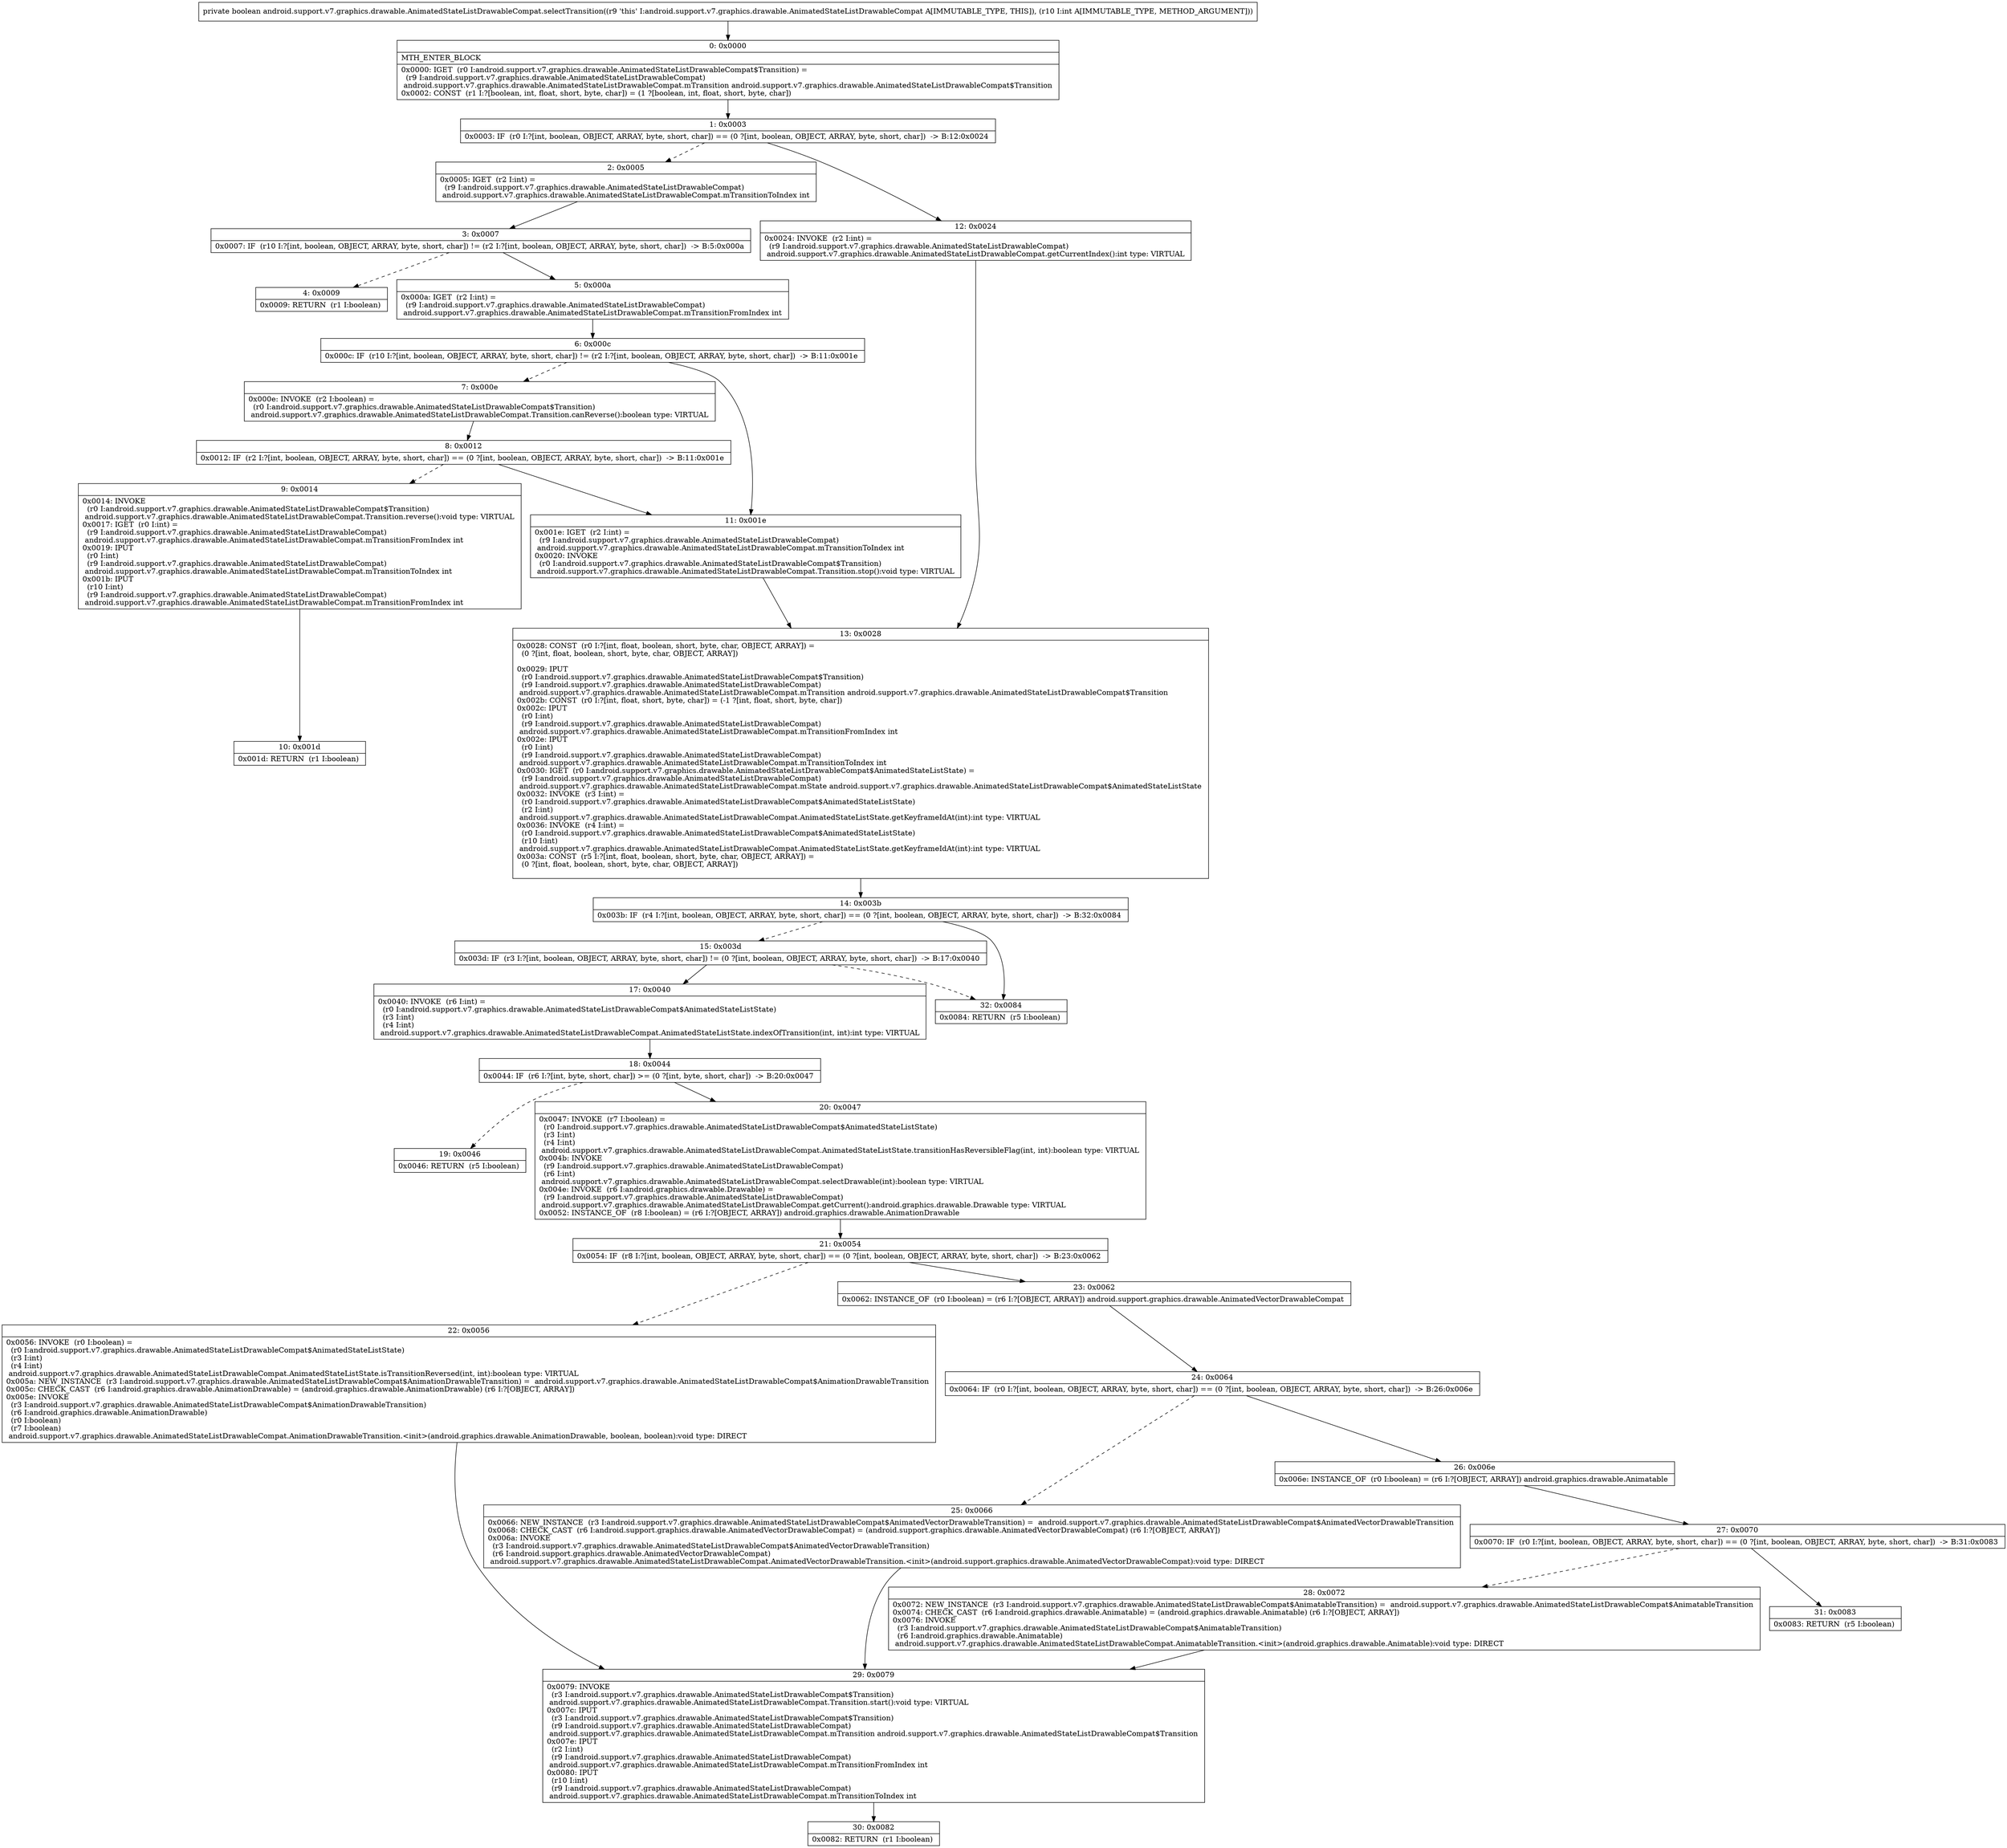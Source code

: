 digraph "CFG forandroid.support.v7.graphics.drawable.AnimatedStateListDrawableCompat.selectTransition(I)Z" {
Node_0 [shape=record,label="{0\:\ 0x0000|MTH_ENTER_BLOCK\l|0x0000: IGET  (r0 I:android.support.v7.graphics.drawable.AnimatedStateListDrawableCompat$Transition) = \l  (r9 I:android.support.v7.graphics.drawable.AnimatedStateListDrawableCompat)\l android.support.v7.graphics.drawable.AnimatedStateListDrawableCompat.mTransition android.support.v7.graphics.drawable.AnimatedStateListDrawableCompat$Transition \l0x0002: CONST  (r1 I:?[boolean, int, float, short, byte, char]) = (1 ?[boolean, int, float, short, byte, char]) \l}"];
Node_1 [shape=record,label="{1\:\ 0x0003|0x0003: IF  (r0 I:?[int, boolean, OBJECT, ARRAY, byte, short, char]) == (0 ?[int, boolean, OBJECT, ARRAY, byte, short, char])  \-\> B:12:0x0024 \l}"];
Node_2 [shape=record,label="{2\:\ 0x0005|0x0005: IGET  (r2 I:int) = \l  (r9 I:android.support.v7.graphics.drawable.AnimatedStateListDrawableCompat)\l android.support.v7.graphics.drawable.AnimatedStateListDrawableCompat.mTransitionToIndex int \l}"];
Node_3 [shape=record,label="{3\:\ 0x0007|0x0007: IF  (r10 I:?[int, boolean, OBJECT, ARRAY, byte, short, char]) != (r2 I:?[int, boolean, OBJECT, ARRAY, byte, short, char])  \-\> B:5:0x000a \l}"];
Node_4 [shape=record,label="{4\:\ 0x0009|0x0009: RETURN  (r1 I:boolean) \l}"];
Node_5 [shape=record,label="{5\:\ 0x000a|0x000a: IGET  (r2 I:int) = \l  (r9 I:android.support.v7.graphics.drawable.AnimatedStateListDrawableCompat)\l android.support.v7.graphics.drawable.AnimatedStateListDrawableCompat.mTransitionFromIndex int \l}"];
Node_6 [shape=record,label="{6\:\ 0x000c|0x000c: IF  (r10 I:?[int, boolean, OBJECT, ARRAY, byte, short, char]) != (r2 I:?[int, boolean, OBJECT, ARRAY, byte, short, char])  \-\> B:11:0x001e \l}"];
Node_7 [shape=record,label="{7\:\ 0x000e|0x000e: INVOKE  (r2 I:boolean) = \l  (r0 I:android.support.v7.graphics.drawable.AnimatedStateListDrawableCompat$Transition)\l android.support.v7.graphics.drawable.AnimatedStateListDrawableCompat.Transition.canReverse():boolean type: VIRTUAL \l}"];
Node_8 [shape=record,label="{8\:\ 0x0012|0x0012: IF  (r2 I:?[int, boolean, OBJECT, ARRAY, byte, short, char]) == (0 ?[int, boolean, OBJECT, ARRAY, byte, short, char])  \-\> B:11:0x001e \l}"];
Node_9 [shape=record,label="{9\:\ 0x0014|0x0014: INVOKE  \l  (r0 I:android.support.v7.graphics.drawable.AnimatedStateListDrawableCompat$Transition)\l android.support.v7.graphics.drawable.AnimatedStateListDrawableCompat.Transition.reverse():void type: VIRTUAL \l0x0017: IGET  (r0 I:int) = \l  (r9 I:android.support.v7.graphics.drawable.AnimatedStateListDrawableCompat)\l android.support.v7.graphics.drawable.AnimatedStateListDrawableCompat.mTransitionFromIndex int \l0x0019: IPUT  \l  (r0 I:int)\l  (r9 I:android.support.v7.graphics.drawable.AnimatedStateListDrawableCompat)\l android.support.v7.graphics.drawable.AnimatedStateListDrawableCompat.mTransitionToIndex int \l0x001b: IPUT  \l  (r10 I:int)\l  (r9 I:android.support.v7.graphics.drawable.AnimatedStateListDrawableCompat)\l android.support.v7.graphics.drawable.AnimatedStateListDrawableCompat.mTransitionFromIndex int \l}"];
Node_10 [shape=record,label="{10\:\ 0x001d|0x001d: RETURN  (r1 I:boolean) \l}"];
Node_11 [shape=record,label="{11\:\ 0x001e|0x001e: IGET  (r2 I:int) = \l  (r9 I:android.support.v7.graphics.drawable.AnimatedStateListDrawableCompat)\l android.support.v7.graphics.drawable.AnimatedStateListDrawableCompat.mTransitionToIndex int \l0x0020: INVOKE  \l  (r0 I:android.support.v7.graphics.drawable.AnimatedStateListDrawableCompat$Transition)\l android.support.v7.graphics.drawable.AnimatedStateListDrawableCompat.Transition.stop():void type: VIRTUAL \l}"];
Node_12 [shape=record,label="{12\:\ 0x0024|0x0024: INVOKE  (r2 I:int) = \l  (r9 I:android.support.v7.graphics.drawable.AnimatedStateListDrawableCompat)\l android.support.v7.graphics.drawable.AnimatedStateListDrawableCompat.getCurrentIndex():int type: VIRTUAL \l}"];
Node_13 [shape=record,label="{13\:\ 0x0028|0x0028: CONST  (r0 I:?[int, float, boolean, short, byte, char, OBJECT, ARRAY]) = \l  (0 ?[int, float, boolean, short, byte, char, OBJECT, ARRAY])\l \l0x0029: IPUT  \l  (r0 I:android.support.v7.graphics.drawable.AnimatedStateListDrawableCompat$Transition)\l  (r9 I:android.support.v7.graphics.drawable.AnimatedStateListDrawableCompat)\l android.support.v7.graphics.drawable.AnimatedStateListDrawableCompat.mTransition android.support.v7.graphics.drawable.AnimatedStateListDrawableCompat$Transition \l0x002b: CONST  (r0 I:?[int, float, short, byte, char]) = (\-1 ?[int, float, short, byte, char]) \l0x002c: IPUT  \l  (r0 I:int)\l  (r9 I:android.support.v7.graphics.drawable.AnimatedStateListDrawableCompat)\l android.support.v7.graphics.drawable.AnimatedStateListDrawableCompat.mTransitionFromIndex int \l0x002e: IPUT  \l  (r0 I:int)\l  (r9 I:android.support.v7.graphics.drawable.AnimatedStateListDrawableCompat)\l android.support.v7.graphics.drawable.AnimatedStateListDrawableCompat.mTransitionToIndex int \l0x0030: IGET  (r0 I:android.support.v7.graphics.drawable.AnimatedStateListDrawableCompat$AnimatedStateListState) = \l  (r9 I:android.support.v7.graphics.drawable.AnimatedStateListDrawableCompat)\l android.support.v7.graphics.drawable.AnimatedStateListDrawableCompat.mState android.support.v7.graphics.drawable.AnimatedStateListDrawableCompat$AnimatedStateListState \l0x0032: INVOKE  (r3 I:int) = \l  (r0 I:android.support.v7.graphics.drawable.AnimatedStateListDrawableCompat$AnimatedStateListState)\l  (r2 I:int)\l android.support.v7.graphics.drawable.AnimatedStateListDrawableCompat.AnimatedStateListState.getKeyframeIdAt(int):int type: VIRTUAL \l0x0036: INVOKE  (r4 I:int) = \l  (r0 I:android.support.v7.graphics.drawable.AnimatedStateListDrawableCompat$AnimatedStateListState)\l  (r10 I:int)\l android.support.v7.graphics.drawable.AnimatedStateListDrawableCompat.AnimatedStateListState.getKeyframeIdAt(int):int type: VIRTUAL \l0x003a: CONST  (r5 I:?[int, float, boolean, short, byte, char, OBJECT, ARRAY]) = \l  (0 ?[int, float, boolean, short, byte, char, OBJECT, ARRAY])\l \l}"];
Node_14 [shape=record,label="{14\:\ 0x003b|0x003b: IF  (r4 I:?[int, boolean, OBJECT, ARRAY, byte, short, char]) == (0 ?[int, boolean, OBJECT, ARRAY, byte, short, char])  \-\> B:32:0x0084 \l}"];
Node_15 [shape=record,label="{15\:\ 0x003d|0x003d: IF  (r3 I:?[int, boolean, OBJECT, ARRAY, byte, short, char]) != (0 ?[int, boolean, OBJECT, ARRAY, byte, short, char])  \-\> B:17:0x0040 \l}"];
Node_17 [shape=record,label="{17\:\ 0x0040|0x0040: INVOKE  (r6 I:int) = \l  (r0 I:android.support.v7.graphics.drawable.AnimatedStateListDrawableCompat$AnimatedStateListState)\l  (r3 I:int)\l  (r4 I:int)\l android.support.v7.graphics.drawable.AnimatedStateListDrawableCompat.AnimatedStateListState.indexOfTransition(int, int):int type: VIRTUAL \l}"];
Node_18 [shape=record,label="{18\:\ 0x0044|0x0044: IF  (r6 I:?[int, byte, short, char]) \>= (0 ?[int, byte, short, char])  \-\> B:20:0x0047 \l}"];
Node_19 [shape=record,label="{19\:\ 0x0046|0x0046: RETURN  (r5 I:boolean) \l}"];
Node_20 [shape=record,label="{20\:\ 0x0047|0x0047: INVOKE  (r7 I:boolean) = \l  (r0 I:android.support.v7.graphics.drawable.AnimatedStateListDrawableCompat$AnimatedStateListState)\l  (r3 I:int)\l  (r4 I:int)\l android.support.v7.graphics.drawable.AnimatedStateListDrawableCompat.AnimatedStateListState.transitionHasReversibleFlag(int, int):boolean type: VIRTUAL \l0x004b: INVOKE  \l  (r9 I:android.support.v7.graphics.drawable.AnimatedStateListDrawableCompat)\l  (r6 I:int)\l android.support.v7.graphics.drawable.AnimatedStateListDrawableCompat.selectDrawable(int):boolean type: VIRTUAL \l0x004e: INVOKE  (r6 I:android.graphics.drawable.Drawable) = \l  (r9 I:android.support.v7.graphics.drawable.AnimatedStateListDrawableCompat)\l android.support.v7.graphics.drawable.AnimatedStateListDrawableCompat.getCurrent():android.graphics.drawable.Drawable type: VIRTUAL \l0x0052: INSTANCE_OF  (r8 I:boolean) = (r6 I:?[OBJECT, ARRAY]) android.graphics.drawable.AnimationDrawable \l}"];
Node_21 [shape=record,label="{21\:\ 0x0054|0x0054: IF  (r8 I:?[int, boolean, OBJECT, ARRAY, byte, short, char]) == (0 ?[int, boolean, OBJECT, ARRAY, byte, short, char])  \-\> B:23:0x0062 \l}"];
Node_22 [shape=record,label="{22\:\ 0x0056|0x0056: INVOKE  (r0 I:boolean) = \l  (r0 I:android.support.v7.graphics.drawable.AnimatedStateListDrawableCompat$AnimatedStateListState)\l  (r3 I:int)\l  (r4 I:int)\l android.support.v7.graphics.drawable.AnimatedStateListDrawableCompat.AnimatedStateListState.isTransitionReversed(int, int):boolean type: VIRTUAL \l0x005a: NEW_INSTANCE  (r3 I:android.support.v7.graphics.drawable.AnimatedStateListDrawableCompat$AnimationDrawableTransition) =  android.support.v7.graphics.drawable.AnimatedStateListDrawableCompat$AnimationDrawableTransition \l0x005c: CHECK_CAST  (r6 I:android.graphics.drawable.AnimationDrawable) = (android.graphics.drawable.AnimationDrawable) (r6 I:?[OBJECT, ARRAY]) \l0x005e: INVOKE  \l  (r3 I:android.support.v7.graphics.drawable.AnimatedStateListDrawableCompat$AnimationDrawableTransition)\l  (r6 I:android.graphics.drawable.AnimationDrawable)\l  (r0 I:boolean)\l  (r7 I:boolean)\l android.support.v7.graphics.drawable.AnimatedStateListDrawableCompat.AnimationDrawableTransition.\<init\>(android.graphics.drawable.AnimationDrawable, boolean, boolean):void type: DIRECT \l}"];
Node_23 [shape=record,label="{23\:\ 0x0062|0x0062: INSTANCE_OF  (r0 I:boolean) = (r6 I:?[OBJECT, ARRAY]) android.support.graphics.drawable.AnimatedVectorDrawableCompat \l}"];
Node_24 [shape=record,label="{24\:\ 0x0064|0x0064: IF  (r0 I:?[int, boolean, OBJECT, ARRAY, byte, short, char]) == (0 ?[int, boolean, OBJECT, ARRAY, byte, short, char])  \-\> B:26:0x006e \l}"];
Node_25 [shape=record,label="{25\:\ 0x0066|0x0066: NEW_INSTANCE  (r3 I:android.support.v7.graphics.drawable.AnimatedStateListDrawableCompat$AnimatedVectorDrawableTransition) =  android.support.v7.graphics.drawable.AnimatedStateListDrawableCompat$AnimatedVectorDrawableTransition \l0x0068: CHECK_CAST  (r6 I:android.support.graphics.drawable.AnimatedVectorDrawableCompat) = (android.support.graphics.drawable.AnimatedVectorDrawableCompat) (r6 I:?[OBJECT, ARRAY]) \l0x006a: INVOKE  \l  (r3 I:android.support.v7.graphics.drawable.AnimatedStateListDrawableCompat$AnimatedVectorDrawableTransition)\l  (r6 I:android.support.graphics.drawable.AnimatedVectorDrawableCompat)\l android.support.v7.graphics.drawable.AnimatedStateListDrawableCompat.AnimatedVectorDrawableTransition.\<init\>(android.support.graphics.drawable.AnimatedVectorDrawableCompat):void type: DIRECT \l}"];
Node_26 [shape=record,label="{26\:\ 0x006e|0x006e: INSTANCE_OF  (r0 I:boolean) = (r6 I:?[OBJECT, ARRAY]) android.graphics.drawable.Animatable \l}"];
Node_27 [shape=record,label="{27\:\ 0x0070|0x0070: IF  (r0 I:?[int, boolean, OBJECT, ARRAY, byte, short, char]) == (0 ?[int, boolean, OBJECT, ARRAY, byte, short, char])  \-\> B:31:0x0083 \l}"];
Node_28 [shape=record,label="{28\:\ 0x0072|0x0072: NEW_INSTANCE  (r3 I:android.support.v7.graphics.drawable.AnimatedStateListDrawableCompat$AnimatableTransition) =  android.support.v7.graphics.drawable.AnimatedStateListDrawableCompat$AnimatableTransition \l0x0074: CHECK_CAST  (r6 I:android.graphics.drawable.Animatable) = (android.graphics.drawable.Animatable) (r6 I:?[OBJECT, ARRAY]) \l0x0076: INVOKE  \l  (r3 I:android.support.v7.graphics.drawable.AnimatedStateListDrawableCompat$AnimatableTransition)\l  (r6 I:android.graphics.drawable.Animatable)\l android.support.v7.graphics.drawable.AnimatedStateListDrawableCompat.AnimatableTransition.\<init\>(android.graphics.drawable.Animatable):void type: DIRECT \l}"];
Node_29 [shape=record,label="{29\:\ 0x0079|0x0079: INVOKE  \l  (r3 I:android.support.v7.graphics.drawable.AnimatedStateListDrawableCompat$Transition)\l android.support.v7.graphics.drawable.AnimatedStateListDrawableCompat.Transition.start():void type: VIRTUAL \l0x007c: IPUT  \l  (r3 I:android.support.v7.graphics.drawable.AnimatedStateListDrawableCompat$Transition)\l  (r9 I:android.support.v7.graphics.drawable.AnimatedStateListDrawableCompat)\l android.support.v7.graphics.drawable.AnimatedStateListDrawableCompat.mTransition android.support.v7.graphics.drawable.AnimatedStateListDrawableCompat$Transition \l0x007e: IPUT  \l  (r2 I:int)\l  (r9 I:android.support.v7.graphics.drawable.AnimatedStateListDrawableCompat)\l android.support.v7.graphics.drawable.AnimatedStateListDrawableCompat.mTransitionFromIndex int \l0x0080: IPUT  \l  (r10 I:int)\l  (r9 I:android.support.v7.graphics.drawable.AnimatedStateListDrawableCompat)\l android.support.v7.graphics.drawable.AnimatedStateListDrawableCompat.mTransitionToIndex int \l}"];
Node_30 [shape=record,label="{30\:\ 0x0082|0x0082: RETURN  (r1 I:boolean) \l}"];
Node_31 [shape=record,label="{31\:\ 0x0083|0x0083: RETURN  (r5 I:boolean) \l}"];
Node_32 [shape=record,label="{32\:\ 0x0084|0x0084: RETURN  (r5 I:boolean) \l}"];
MethodNode[shape=record,label="{private boolean android.support.v7.graphics.drawable.AnimatedStateListDrawableCompat.selectTransition((r9 'this' I:android.support.v7.graphics.drawable.AnimatedStateListDrawableCompat A[IMMUTABLE_TYPE, THIS]), (r10 I:int A[IMMUTABLE_TYPE, METHOD_ARGUMENT])) }"];
MethodNode -> Node_0;
Node_0 -> Node_1;
Node_1 -> Node_2[style=dashed];
Node_1 -> Node_12;
Node_2 -> Node_3;
Node_3 -> Node_4[style=dashed];
Node_3 -> Node_5;
Node_5 -> Node_6;
Node_6 -> Node_7[style=dashed];
Node_6 -> Node_11;
Node_7 -> Node_8;
Node_8 -> Node_9[style=dashed];
Node_8 -> Node_11;
Node_9 -> Node_10;
Node_11 -> Node_13;
Node_12 -> Node_13;
Node_13 -> Node_14;
Node_14 -> Node_15[style=dashed];
Node_14 -> Node_32;
Node_15 -> Node_17;
Node_15 -> Node_32[style=dashed];
Node_17 -> Node_18;
Node_18 -> Node_19[style=dashed];
Node_18 -> Node_20;
Node_20 -> Node_21;
Node_21 -> Node_22[style=dashed];
Node_21 -> Node_23;
Node_22 -> Node_29;
Node_23 -> Node_24;
Node_24 -> Node_25[style=dashed];
Node_24 -> Node_26;
Node_25 -> Node_29;
Node_26 -> Node_27;
Node_27 -> Node_28[style=dashed];
Node_27 -> Node_31;
Node_28 -> Node_29;
Node_29 -> Node_30;
}

